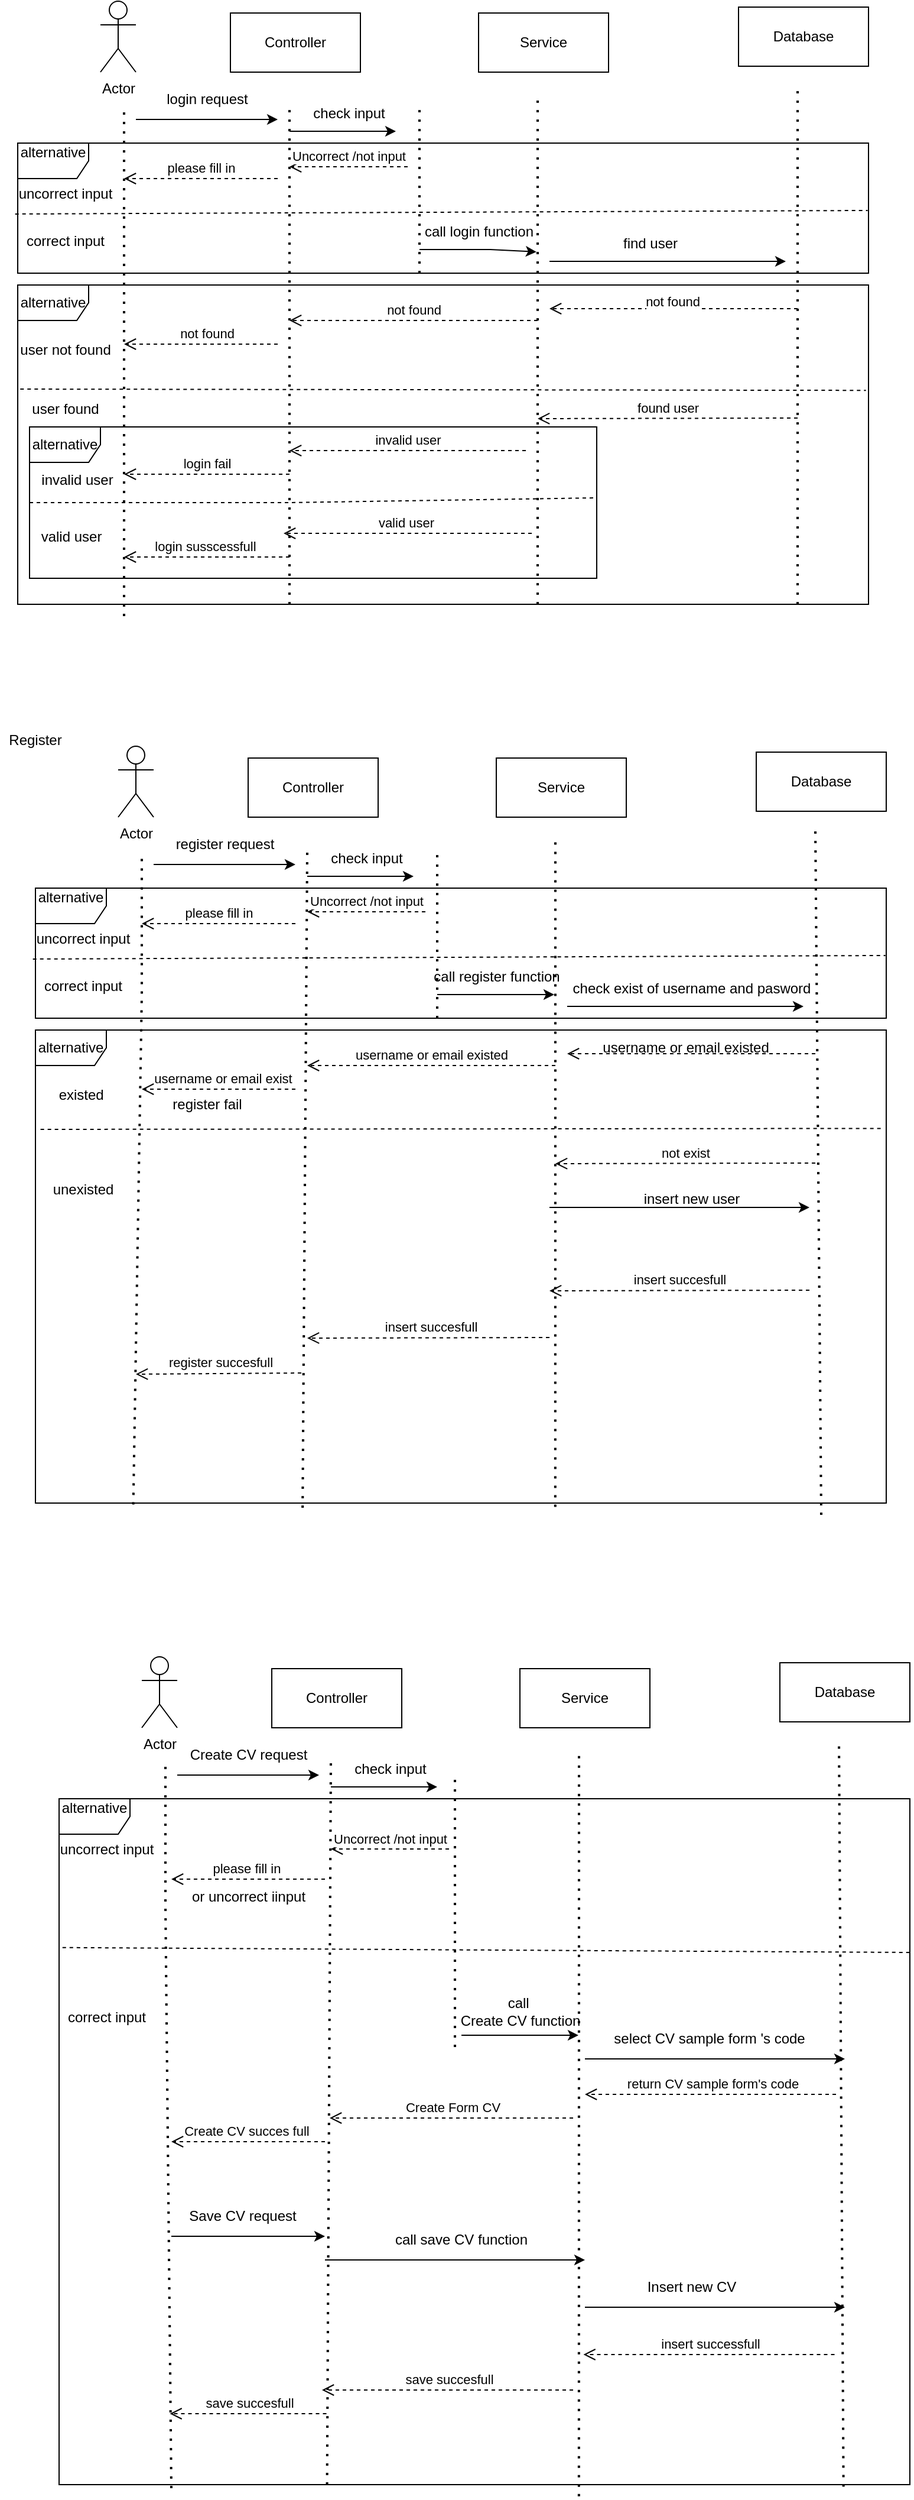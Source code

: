 <mxfile version="24.7.16">
  <diagram name="Page-1" id="SaGMsmlhRaV_A1o55CrC">
    <mxGraphModel dx="1050" dy="557" grid="1" gridSize="10" guides="1" tooltips="1" connect="1" arrows="1" fold="1" page="1" pageScale="1" pageWidth="850" pageHeight="1100" math="0" shadow="0">
      <root>
        <mxCell id="0" />
        <mxCell id="1" parent="0" />
        <mxCell id="qNYDKGZyeqneloQv9wIE-1" value="Actor" style="shape=umlActor;verticalLabelPosition=bottom;verticalAlign=top;html=1;" vertex="1" parent="1">
          <mxGeometry x="335" y="160" width="30" height="60" as="geometry" />
        </mxCell>
        <mxCell id="qNYDKGZyeqneloQv9wIE-2" value="Service" style="html=1;whiteSpace=wrap;" vertex="1" parent="1">
          <mxGeometry x="655" y="170" width="110" height="50" as="geometry" />
        </mxCell>
        <mxCell id="qNYDKGZyeqneloQv9wIE-3" value="Controller" style="html=1;whiteSpace=wrap;" vertex="1" parent="1">
          <mxGeometry x="445" y="170" width="110" height="50" as="geometry" />
        </mxCell>
        <mxCell id="qNYDKGZyeqneloQv9wIE-4" value="Database" style="html=1;whiteSpace=wrap;" vertex="1" parent="1">
          <mxGeometry x="875" y="165" width="110" height="50" as="geometry" />
        </mxCell>
        <mxCell id="qNYDKGZyeqneloQv9wIE-5" value="" style="endArrow=none;dashed=1;html=1;dashPattern=1 3;strokeWidth=2;rounded=0;" edge="1" parent="1">
          <mxGeometry width="50" height="50" relative="1" as="geometry">
            <mxPoint x="355" y="680" as="sourcePoint" />
            <mxPoint x="355" y="250" as="targetPoint" />
            <Array as="points">
              <mxPoint x="355" y="370" />
            </Array>
          </mxGeometry>
        </mxCell>
        <mxCell id="qNYDKGZyeqneloQv9wIE-6" value="" style="endArrow=none;dashed=1;html=1;dashPattern=1 3;strokeWidth=2;rounded=0;" edge="1" parent="1">
          <mxGeometry width="50" height="50" relative="1" as="geometry">
            <mxPoint x="495" y="670" as="sourcePoint" />
            <mxPoint x="495" y="250" as="targetPoint" />
          </mxGeometry>
        </mxCell>
        <mxCell id="qNYDKGZyeqneloQv9wIE-7" value="" style="endArrow=none;dashed=1;html=1;dashPattern=1 3;strokeWidth=2;rounded=0;" edge="1" parent="1">
          <mxGeometry width="50" height="50" relative="1" as="geometry">
            <mxPoint x="705" y="670" as="sourcePoint" />
            <mxPoint x="705" y="240" as="targetPoint" />
          </mxGeometry>
        </mxCell>
        <mxCell id="qNYDKGZyeqneloQv9wIE-8" value="" style="endArrow=none;dashed=1;html=1;dashPattern=1 3;strokeWidth=2;rounded=0;" edge="1" parent="1">
          <mxGeometry width="50" height="50" relative="1" as="geometry">
            <mxPoint x="925" y="670" as="sourcePoint" />
            <mxPoint x="925" y="230" as="targetPoint" />
          </mxGeometry>
        </mxCell>
        <mxCell id="qNYDKGZyeqneloQv9wIE-9" value="" style="endArrow=classic;html=1;rounded=0;" edge="1" parent="1">
          <mxGeometry width="50" height="50" relative="1" as="geometry">
            <mxPoint x="365" y="260" as="sourcePoint" />
            <mxPoint x="485" y="260" as="targetPoint" />
          </mxGeometry>
        </mxCell>
        <mxCell id="qNYDKGZyeqneloQv9wIE-10" value="login request" style="text;html=1;align=center;verticalAlign=middle;resizable=0;points=[];autosize=1;strokeColor=none;fillColor=none;" vertex="1" parent="1">
          <mxGeometry x="380" y="228" width="90" height="30" as="geometry" />
        </mxCell>
        <mxCell id="qNYDKGZyeqneloQv9wIE-11" value="" style="endArrow=classic;html=1;rounded=0;entryX=0.908;entryY=1.067;entryDx=0;entryDy=0;entryPerimeter=0;" edge="1" parent="1" target="qNYDKGZyeqneloQv9wIE-12">
          <mxGeometry width="50" height="50" relative="1" as="geometry">
            <mxPoint x="605" y="370" as="sourcePoint" />
            <mxPoint x="705" y="380" as="targetPoint" />
            <Array as="points">
              <mxPoint x="665" y="370" />
            </Array>
          </mxGeometry>
        </mxCell>
        <mxCell id="qNYDKGZyeqneloQv9wIE-12" value="call login function" style="text;html=1;align=center;verticalAlign=middle;resizable=0;points=[];autosize=1;strokeColor=none;fillColor=none;" vertex="1" parent="1">
          <mxGeometry x="595" y="340" width="120" height="30" as="geometry" />
        </mxCell>
        <mxCell id="qNYDKGZyeqneloQv9wIE-13" value="" style="endArrow=classic;html=1;rounded=0;" edge="1" parent="1">
          <mxGeometry width="50" height="50" relative="1" as="geometry">
            <mxPoint x="715" y="380" as="sourcePoint" />
            <mxPoint x="915" y="380" as="targetPoint" />
          </mxGeometry>
        </mxCell>
        <mxCell id="qNYDKGZyeqneloQv9wIE-14" value="find user" style="text;html=1;align=center;verticalAlign=middle;resizable=0;points=[];autosize=1;strokeColor=none;fillColor=none;" vertex="1" parent="1">
          <mxGeometry x="765" y="350" width="70" height="30" as="geometry" />
        </mxCell>
        <mxCell id="qNYDKGZyeqneloQv9wIE-15" value="" style="html=1;verticalAlign=bottom;endArrow=open;dashed=1;endSize=8;curved=0;rounded=0;" edge="1" parent="1">
          <mxGeometry relative="1" as="geometry">
            <mxPoint x="925" y="420" as="sourcePoint" />
            <mxPoint x="715" y="420" as="targetPoint" />
          </mxGeometry>
        </mxCell>
        <mxCell id="qNYDKGZyeqneloQv9wIE-16" value="not found" style="edgeLabel;html=1;align=center;verticalAlign=middle;resizable=0;points=[];" vertex="1" connectable="0" parent="qNYDKGZyeqneloQv9wIE-15">
          <mxGeometry x="0.009" y="-6" relative="1" as="geometry">
            <mxPoint as="offset" />
          </mxGeometry>
        </mxCell>
        <mxCell id="qNYDKGZyeqneloQv9wIE-17" value="not found" style="html=1;verticalAlign=bottom;endArrow=open;dashed=1;endSize=8;curved=0;rounded=0;" edge="1" parent="1">
          <mxGeometry x="-0.077" relative="1" as="geometry">
            <mxPoint x="485" y="450" as="sourcePoint" />
            <mxPoint x="355" y="450" as="targetPoint" />
            <mxPoint as="offset" />
          </mxGeometry>
        </mxCell>
        <mxCell id="qNYDKGZyeqneloQv9wIE-18" value="not found" style="html=1;verticalAlign=bottom;endArrow=open;dashed=1;endSize=8;curved=0;rounded=0;" edge="1" parent="1">
          <mxGeometry relative="1" as="geometry">
            <mxPoint x="705" y="430" as="sourcePoint" />
            <mxPoint x="495" y="430" as="targetPoint" />
          </mxGeometry>
        </mxCell>
        <mxCell id="qNYDKGZyeqneloQv9wIE-19" value="alternative" style="shape=umlFrame;whiteSpace=wrap;html=1;pointerEvents=0;" vertex="1" parent="1">
          <mxGeometry x="265" y="400" width="720" height="270" as="geometry" />
        </mxCell>
        <mxCell id="qNYDKGZyeqneloQv9wIE-20" value="" style="endArrow=none;dashed=1;html=1;rounded=0;exitX=0.003;exitY=0.326;exitDx=0;exitDy=0;exitPerimeter=0;entryX=0.997;entryY=0.33;entryDx=0;entryDy=0;entryPerimeter=0;" edge="1" parent="1" source="qNYDKGZyeqneloQv9wIE-19" target="qNYDKGZyeqneloQv9wIE-19">
          <mxGeometry width="50" height="50" relative="1" as="geometry">
            <mxPoint x="605" y="430" as="sourcePoint" />
            <mxPoint x="655" y="380" as="targetPoint" />
          </mxGeometry>
        </mxCell>
        <mxCell id="qNYDKGZyeqneloQv9wIE-21" value="user not found" style="text;html=1;align=center;verticalAlign=middle;resizable=0;points=[];autosize=1;strokeColor=none;fillColor=none;" vertex="1" parent="1">
          <mxGeometry x="255" y="440" width="100" height="30" as="geometry" />
        </mxCell>
        <mxCell id="qNYDKGZyeqneloQv9wIE-22" value="user found" style="text;html=1;align=center;verticalAlign=middle;resizable=0;points=[];autosize=1;strokeColor=none;fillColor=none;" vertex="1" parent="1">
          <mxGeometry x="265" y="490" width="80" height="30" as="geometry" />
        </mxCell>
        <mxCell id="qNYDKGZyeqneloQv9wIE-23" value="found user" style="html=1;verticalAlign=bottom;endArrow=open;dashed=1;endSize=8;curved=0;rounded=0;" edge="1" parent="1">
          <mxGeometry relative="1" as="geometry">
            <mxPoint x="925" y="512.5" as="sourcePoint" />
            <mxPoint x="705" y="513" as="targetPoint" />
          </mxGeometry>
        </mxCell>
        <mxCell id="qNYDKGZyeqneloQv9wIE-24" value="invalid user" style="html=1;verticalAlign=bottom;endArrow=open;dashed=1;endSize=8;curved=0;rounded=0;" edge="1" parent="1">
          <mxGeometry relative="1" as="geometry">
            <mxPoint x="695" y="540" as="sourcePoint" />
            <mxPoint x="495" y="540" as="targetPoint" />
          </mxGeometry>
        </mxCell>
        <mxCell id="qNYDKGZyeqneloQv9wIE-25" value="login fail" style="html=1;verticalAlign=bottom;endArrow=open;dashed=1;endSize=8;curved=0;rounded=0;" edge="1" parent="1">
          <mxGeometry relative="1" as="geometry">
            <mxPoint x="495" y="560" as="sourcePoint" />
            <mxPoint x="355" y="560" as="targetPoint" />
            <mxPoint as="offset" />
          </mxGeometry>
        </mxCell>
        <mxCell id="qNYDKGZyeqneloQv9wIE-26" value="valid user&amp;nbsp;" style="html=1;verticalAlign=bottom;endArrow=open;dashed=1;endSize=8;curved=0;rounded=0;" edge="1" parent="1">
          <mxGeometry relative="1" as="geometry">
            <mxPoint x="700" y="610" as="sourcePoint" />
            <mxPoint x="490" y="610" as="targetPoint" />
          </mxGeometry>
        </mxCell>
        <mxCell id="qNYDKGZyeqneloQv9wIE-27" value="login susscessfull&amp;nbsp;" style="html=1;verticalAlign=bottom;endArrow=open;dashed=1;endSize=8;curved=0;rounded=0;" edge="1" parent="1">
          <mxGeometry relative="1" as="geometry">
            <mxPoint x="495" y="630" as="sourcePoint" />
            <mxPoint x="355" y="630" as="targetPoint" />
            <Array as="points">
              <mxPoint x="435" y="630" />
            </Array>
            <mxPoint as="offset" />
          </mxGeometry>
        </mxCell>
        <mxCell id="qNYDKGZyeqneloQv9wIE-28" value="alternative" style="shape=umlFrame;whiteSpace=wrap;html=1;pointerEvents=0;" vertex="1" parent="1">
          <mxGeometry x="275" y="520" width="480" height="128" as="geometry" />
        </mxCell>
        <mxCell id="qNYDKGZyeqneloQv9wIE-29" value="" style="endArrow=none;dashed=1;html=1;rounded=0;" edge="1" parent="1">
          <mxGeometry width="50" height="50" relative="1" as="geometry">
            <mxPoint x="275" y="584" as="sourcePoint" />
            <mxPoint x="754" y="580" as="targetPoint" />
            <Array as="points">
              <mxPoint x="495" y="584" />
            </Array>
          </mxGeometry>
        </mxCell>
        <mxCell id="qNYDKGZyeqneloQv9wIE-30" value="invalid user" style="text;html=1;align=center;verticalAlign=middle;resizable=0;points=[];autosize=1;strokeColor=none;fillColor=none;" vertex="1" parent="1">
          <mxGeometry x="275" y="550" width="80" height="30" as="geometry" />
        </mxCell>
        <mxCell id="qNYDKGZyeqneloQv9wIE-31" value="valid user" style="text;html=1;align=center;verticalAlign=middle;resizable=0;points=[];autosize=1;strokeColor=none;fillColor=none;" vertex="1" parent="1">
          <mxGeometry x="275" y="598" width="70" height="30" as="geometry" />
        </mxCell>
        <mxCell id="qNYDKGZyeqneloQv9wIE-32" value="" style="endArrow=none;dashed=1;html=1;dashPattern=1 3;strokeWidth=2;rounded=0;" edge="1" parent="1">
          <mxGeometry width="50" height="50" relative="1" as="geometry">
            <mxPoint x="605" y="390" as="sourcePoint" />
            <mxPoint x="605" y="250" as="targetPoint" />
          </mxGeometry>
        </mxCell>
        <mxCell id="qNYDKGZyeqneloQv9wIE-33" value="" style="endArrow=classic;html=1;rounded=0;" edge="1" parent="1">
          <mxGeometry width="50" height="50" relative="1" as="geometry">
            <mxPoint x="495" y="270" as="sourcePoint" />
            <mxPoint x="585" y="270" as="targetPoint" />
          </mxGeometry>
        </mxCell>
        <mxCell id="qNYDKGZyeqneloQv9wIE-34" value="check input" style="text;html=1;align=center;verticalAlign=middle;resizable=0;points=[];autosize=1;strokeColor=none;fillColor=none;" vertex="1" parent="1">
          <mxGeometry x="505" y="240" width="80" height="30" as="geometry" />
        </mxCell>
        <mxCell id="qNYDKGZyeqneloQv9wIE-35" value="Uncorrect /not input" style="html=1;verticalAlign=bottom;endArrow=open;dashed=1;endSize=8;curved=0;rounded=0;" edge="1" parent="1">
          <mxGeometry relative="1" as="geometry">
            <mxPoint x="595" y="300" as="sourcePoint" />
            <mxPoint x="495" y="300" as="targetPoint" />
            <mxPoint as="offset" />
          </mxGeometry>
        </mxCell>
        <mxCell id="qNYDKGZyeqneloQv9wIE-36" value="please fill in" style="html=1;verticalAlign=bottom;endArrow=open;dashed=1;endSize=8;curved=0;rounded=0;" edge="1" parent="1">
          <mxGeometry relative="1" as="geometry">
            <mxPoint x="485" y="310" as="sourcePoint" />
            <mxPoint x="355" y="310" as="targetPoint" />
            <mxPoint as="offset" />
          </mxGeometry>
        </mxCell>
        <mxCell id="qNYDKGZyeqneloQv9wIE-37" value="alternative&lt;div&gt;&lt;br&gt;&lt;/div&gt;" style="shape=umlFrame;whiteSpace=wrap;html=1;pointerEvents=0;" vertex="1" parent="1">
          <mxGeometry x="265" y="280" width="720" height="110" as="geometry" />
        </mxCell>
        <mxCell id="qNYDKGZyeqneloQv9wIE-38" value="" style="endArrow=none;dashed=1;html=1;rounded=0;exitX=-0.003;exitY=0.545;exitDx=0;exitDy=0;exitPerimeter=0;entryX=0.999;entryY=0.518;entryDx=0;entryDy=0;entryPerimeter=0;" edge="1" parent="1" source="qNYDKGZyeqneloQv9wIE-37" target="qNYDKGZyeqneloQv9wIE-37">
          <mxGeometry width="50" height="50" relative="1" as="geometry">
            <mxPoint x="595" y="430" as="sourcePoint" />
            <mxPoint x="645" y="380" as="targetPoint" />
          </mxGeometry>
        </mxCell>
        <mxCell id="qNYDKGZyeqneloQv9wIE-39" value="uncorrect input" style="text;html=1;align=center;verticalAlign=middle;resizable=0;points=[];autosize=1;strokeColor=none;fillColor=none;" vertex="1" parent="1">
          <mxGeometry x="255" y="308" width="100" height="30" as="geometry" />
        </mxCell>
        <mxCell id="qNYDKGZyeqneloQv9wIE-40" value="correct input" style="text;html=1;align=center;verticalAlign=middle;resizable=0;points=[];autosize=1;strokeColor=none;fillColor=none;" vertex="1" parent="1">
          <mxGeometry x="260" y="348" width="90" height="30" as="geometry" />
        </mxCell>
        <mxCell id="qNYDKGZyeqneloQv9wIE-41" value="Actor" style="shape=umlActor;verticalLabelPosition=bottom;verticalAlign=top;html=1;" vertex="1" parent="1">
          <mxGeometry x="350" y="790" width="30" height="60" as="geometry" />
        </mxCell>
        <mxCell id="qNYDKGZyeqneloQv9wIE-42" value="Service" style="html=1;whiteSpace=wrap;" vertex="1" parent="1">
          <mxGeometry x="670" y="800" width="110" height="50" as="geometry" />
        </mxCell>
        <mxCell id="qNYDKGZyeqneloQv9wIE-43" value="Controller" style="html=1;whiteSpace=wrap;" vertex="1" parent="1">
          <mxGeometry x="460" y="800" width="110" height="50" as="geometry" />
        </mxCell>
        <mxCell id="qNYDKGZyeqneloQv9wIE-44" value="Database" style="html=1;whiteSpace=wrap;" vertex="1" parent="1">
          <mxGeometry x="890" y="795" width="110" height="50" as="geometry" />
        </mxCell>
        <mxCell id="qNYDKGZyeqneloQv9wIE-45" value="" style="endArrow=none;dashed=1;html=1;dashPattern=1 3;strokeWidth=2;rounded=0;exitX=0.115;exitY=1.003;exitDx=0;exitDy=0;exitPerimeter=0;" edge="1" parent="1" source="qNYDKGZyeqneloQv9wIE-59">
          <mxGeometry width="50" height="50" relative="1" as="geometry">
            <mxPoint x="370" y="1310" as="sourcePoint" />
            <mxPoint x="370" y="880" as="targetPoint" />
            <Array as="points">
              <mxPoint x="370" y="1000" />
            </Array>
          </mxGeometry>
        </mxCell>
        <mxCell id="qNYDKGZyeqneloQv9wIE-46" value="" style="endArrow=none;dashed=1;html=1;dashPattern=1 3;strokeWidth=2;rounded=0;exitX=0.314;exitY=1.01;exitDx=0;exitDy=0;exitPerimeter=0;" edge="1" parent="1" source="qNYDKGZyeqneloQv9wIE-59">
          <mxGeometry width="50" height="50" relative="1" as="geometry">
            <mxPoint x="510" y="1300" as="sourcePoint" />
            <mxPoint x="510" y="880" as="targetPoint" />
          </mxGeometry>
        </mxCell>
        <mxCell id="qNYDKGZyeqneloQv9wIE-47" value="" style="endArrow=none;dashed=1;html=1;dashPattern=1 3;strokeWidth=2;rounded=0;exitX=0.611;exitY=1.008;exitDx=0;exitDy=0;exitPerimeter=0;" edge="1" parent="1" source="qNYDKGZyeqneloQv9wIE-59">
          <mxGeometry width="50" height="50" relative="1" as="geometry">
            <mxPoint x="720" y="1300" as="sourcePoint" />
            <mxPoint x="720" y="870" as="targetPoint" />
          </mxGeometry>
        </mxCell>
        <mxCell id="qNYDKGZyeqneloQv9wIE-48" value="" style="endArrow=none;dashed=1;html=1;dashPattern=1 3;strokeWidth=2;rounded=0;" edge="1" parent="1">
          <mxGeometry width="50" height="50" relative="1" as="geometry">
            <mxPoint x="945" y="1440" as="sourcePoint" />
            <mxPoint x="940" y="860" as="targetPoint" />
          </mxGeometry>
        </mxCell>
        <mxCell id="qNYDKGZyeqneloQv9wIE-49" value="Register" style="text;html=1;align=center;verticalAlign=middle;whiteSpace=wrap;rounded=0;" vertex="1" parent="1">
          <mxGeometry x="250" y="770" width="60" height="30" as="geometry" />
        </mxCell>
        <mxCell id="qNYDKGZyeqneloQv9wIE-50" value="" style="endArrow=classic;html=1;rounded=0;" edge="1" parent="1">
          <mxGeometry width="50" height="50" relative="1" as="geometry">
            <mxPoint x="380" y="890" as="sourcePoint" />
            <mxPoint x="500" y="890" as="targetPoint" />
          </mxGeometry>
        </mxCell>
        <mxCell id="qNYDKGZyeqneloQv9wIE-51" value="register request" style="text;html=1;align=center;verticalAlign=middle;resizable=0;points=[];autosize=1;strokeColor=none;fillColor=none;" vertex="1" parent="1">
          <mxGeometry x="385" y="858" width="110" height="30" as="geometry" />
        </mxCell>
        <mxCell id="qNYDKGZyeqneloQv9wIE-52" value="" style="endArrow=classic;html=1;rounded=0;" edge="1" parent="1">
          <mxGeometry width="50" height="50" relative="1" as="geometry">
            <mxPoint x="620" y="1000" as="sourcePoint" />
            <mxPoint x="719" y="1000" as="targetPoint" />
            <Array as="points">
              <mxPoint x="680" y="1000" />
            </Array>
          </mxGeometry>
        </mxCell>
        <mxCell id="qNYDKGZyeqneloQv9wIE-53" value="call register function" style="text;html=1;align=center;verticalAlign=middle;resizable=0;points=[];autosize=1;strokeColor=none;fillColor=none;" vertex="1" parent="1">
          <mxGeometry x="605" y="970" width="130" height="30" as="geometry" />
        </mxCell>
        <mxCell id="qNYDKGZyeqneloQv9wIE-54" value="" style="endArrow=classic;html=1;rounded=0;" edge="1" parent="1">
          <mxGeometry width="50" height="50" relative="1" as="geometry">
            <mxPoint x="730" y="1010" as="sourcePoint" />
            <mxPoint x="930" y="1010" as="targetPoint" />
          </mxGeometry>
        </mxCell>
        <mxCell id="qNYDKGZyeqneloQv9wIE-55" value="check exist of username and pasword" style="text;html=1;align=center;verticalAlign=middle;resizable=0;points=[];autosize=1;strokeColor=none;fillColor=none;" vertex="1" parent="1">
          <mxGeometry x="725" y="980" width="220" height="30" as="geometry" />
        </mxCell>
        <mxCell id="qNYDKGZyeqneloQv9wIE-56" value="" style="html=1;verticalAlign=bottom;endArrow=open;dashed=1;endSize=8;curved=0;rounded=0;" edge="1" parent="1">
          <mxGeometry relative="1" as="geometry">
            <mxPoint x="940" y="1050" as="sourcePoint" />
            <mxPoint x="730" y="1050" as="targetPoint" />
          </mxGeometry>
        </mxCell>
        <mxCell id="qNYDKGZyeqneloQv9wIE-57" value="username or email exist&amp;nbsp;" style="html=1;verticalAlign=bottom;endArrow=open;dashed=1;endSize=8;curved=0;rounded=0;" edge="1" parent="1">
          <mxGeometry x="-0.077" relative="1" as="geometry">
            <mxPoint x="500" y="1080" as="sourcePoint" />
            <mxPoint x="370" y="1080" as="targetPoint" />
            <mxPoint as="offset" />
          </mxGeometry>
        </mxCell>
        <mxCell id="qNYDKGZyeqneloQv9wIE-58" value="username or email existed" style="html=1;verticalAlign=bottom;endArrow=open;dashed=1;endSize=8;curved=0;rounded=0;" edge="1" parent="1">
          <mxGeometry relative="1" as="geometry">
            <mxPoint x="720" y="1060" as="sourcePoint" />
            <mxPoint x="510" y="1060" as="targetPoint" />
          </mxGeometry>
        </mxCell>
        <mxCell id="qNYDKGZyeqneloQv9wIE-59" value="alternative" style="shape=umlFrame;whiteSpace=wrap;html=1;pointerEvents=0;" vertex="1" parent="1">
          <mxGeometry x="280" y="1030" width="720" height="400" as="geometry" />
        </mxCell>
        <mxCell id="qNYDKGZyeqneloQv9wIE-60" value="" style="endArrow=none;dashed=1;html=1;rounded=0;exitX=0.006;exitY=0.21;exitDx=0;exitDy=0;exitPerimeter=0;entryX=0.996;entryY=0.208;entryDx=0;entryDy=0;entryPerimeter=0;" edge="1" parent="1" source="qNYDKGZyeqneloQv9wIE-59" target="qNYDKGZyeqneloQv9wIE-59">
          <mxGeometry width="50" height="50" relative="1" as="geometry">
            <mxPoint x="620" y="1060" as="sourcePoint" />
            <mxPoint x="670" y="1010" as="targetPoint" />
          </mxGeometry>
        </mxCell>
        <mxCell id="qNYDKGZyeqneloQv9wIE-61" value="existed&amp;nbsp;" style="text;html=1;align=center;verticalAlign=middle;resizable=0;points=[];autosize=1;strokeColor=none;fillColor=none;" vertex="1" parent="1">
          <mxGeometry x="290" y="1070" width="60" height="30" as="geometry" />
        </mxCell>
        <mxCell id="qNYDKGZyeqneloQv9wIE-62" value="unexisted" style="text;html=1;align=center;verticalAlign=middle;resizable=0;points=[];autosize=1;strokeColor=none;fillColor=none;" vertex="1" parent="1">
          <mxGeometry x="285" y="1150" width="70" height="30" as="geometry" />
        </mxCell>
        <mxCell id="qNYDKGZyeqneloQv9wIE-63" value="not exist" style="html=1;verticalAlign=bottom;endArrow=open;dashed=1;endSize=8;curved=0;rounded=0;" edge="1" parent="1">
          <mxGeometry relative="1" as="geometry">
            <mxPoint x="940" y="1142.5" as="sourcePoint" />
            <mxPoint x="720" y="1143" as="targetPoint" />
          </mxGeometry>
        </mxCell>
        <mxCell id="qNYDKGZyeqneloQv9wIE-64" value="" style="endArrow=none;dashed=1;html=1;dashPattern=1 3;strokeWidth=2;rounded=0;" edge="1" parent="1">
          <mxGeometry width="50" height="50" relative="1" as="geometry">
            <mxPoint x="620" y="1020" as="sourcePoint" />
            <mxPoint x="620" y="880" as="targetPoint" />
          </mxGeometry>
        </mxCell>
        <mxCell id="qNYDKGZyeqneloQv9wIE-65" value="" style="endArrow=classic;html=1;rounded=0;" edge="1" parent="1">
          <mxGeometry width="50" height="50" relative="1" as="geometry">
            <mxPoint x="510" y="900" as="sourcePoint" />
            <mxPoint x="600" y="900" as="targetPoint" />
          </mxGeometry>
        </mxCell>
        <mxCell id="qNYDKGZyeqneloQv9wIE-66" value="check input" style="text;html=1;align=center;verticalAlign=middle;resizable=0;points=[];autosize=1;strokeColor=none;fillColor=none;" vertex="1" parent="1">
          <mxGeometry x="520" y="870" width="80" height="30" as="geometry" />
        </mxCell>
        <mxCell id="qNYDKGZyeqneloQv9wIE-67" value="Uncorrect /not input" style="html=1;verticalAlign=bottom;endArrow=open;dashed=1;endSize=8;curved=0;rounded=0;" edge="1" parent="1">
          <mxGeometry relative="1" as="geometry">
            <mxPoint x="610" y="930" as="sourcePoint" />
            <mxPoint x="510" y="930" as="targetPoint" />
            <mxPoint as="offset" />
          </mxGeometry>
        </mxCell>
        <mxCell id="qNYDKGZyeqneloQv9wIE-68" value="please fill in" style="html=1;verticalAlign=bottom;endArrow=open;dashed=1;endSize=8;curved=0;rounded=0;" edge="1" parent="1">
          <mxGeometry relative="1" as="geometry">
            <mxPoint x="500" y="940" as="sourcePoint" />
            <mxPoint x="370" y="940" as="targetPoint" />
            <mxPoint as="offset" />
          </mxGeometry>
        </mxCell>
        <mxCell id="qNYDKGZyeqneloQv9wIE-69" value="alternative&lt;div&gt;&lt;br&gt;&lt;/div&gt;" style="shape=umlFrame;whiteSpace=wrap;html=1;pointerEvents=0;" vertex="1" parent="1">
          <mxGeometry x="280" y="910" width="720" height="110" as="geometry" />
        </mxCell>
        <mxCell id="qNYDKGZyeqneloQv9wIE-70" value="" style="endArrow=none;dashed=1;html=1;rounded=0;exitX=-0.003;exitY=0.545;exitDx=0;exitDy=0;exitPerimeter=0;entryX=0.999;entryY=0.518;entryDx=0;entryDy=0;entryPerimeter=0;" edge="1" parent="1" source="qNYDKGZyeqneloQv9wIE-69" target="qNYDKGZyeqneloQv9wIE-69">
          <mxGeometry width="50" height="50" relative="1" as="geometry">
            <mxPoint x="610" y="1060" as="sourcePoint" />
            <mxPoint x="660" y="1010" as="targetPoint" />
          </mxGeometry>
        </mxCell>
        <mxCell id="qNYDKGZyeqneloQv9wIE-71" value="uncorrect input" style="text;html=1;align=center;verticalAlign=middle;resizable=0;points=[];autosize=1;strokeColor=none;fillColor=none;" vertex="1" parent="1">
          <mxGeometry x="270" y="938" width="100" height="30" as="geometry" />
        </mxCell>
        <mxCell id="qNYDKGZyeqneloQv9wIE-72" value="correct input" style="text;html=1;align=center;verticalAlign=middle;resizable=0;points=[];autosize=1;strokeColor=none;fillColor=none;" vertex="1" parent="1">
          <mxGeometry x="275" y="978" width="90" height="30" as="geometry" />
        </mxCell>
        <mxCell id="qNYDKGZyeqneloQv9wIE-73" value="username or email existed" style="text;html=1;align=center;verticalAlign=middle;resizable=0;points=[];autosize=1;strokeColor=none;fillColor=none;" vertex="1" parent="1">
          <mxGeometry x="750" y="1030" width="160" height="30" as="geometry" />
        </mxCell>
        <mxCell id="qNYDKGZyeqneloQv9wIE-74" value="register fail" style="text;html=1;align=center;verticalAlign=middle;resizable=0;points=[];autosize=1;strokeColor=none;fillColor=none;" vertex="1" parent="1">
          <mxGeometry x="385" y="1078" width="80" height="30" as="geometry" />
        </mxCell>
        <mxCell id="qNYDKGZyeqneloQv9wIE-75" value="" style="endArrow=classic;html=1;rounded=0;" edge="1" parent="1">
          <mxGeometry width="50" height="50" relative="1" as="geometry">
            <mxPoint x="715" y="1180" as="sourcePoint" />
            <mxPoint x="935" y="1180" as="targetPoint" />
          </mxGeometry>
        </mxCell>
        <mxCell id="qNYDKGZyeqneloQv9wIE-76" value="insert new user" style="text;html=1;align=center;verticalAlign=middle;resizable=0;points=[];autosize=1;strokeColor=none;fillColor=none;" vertex="1" parent="1">
          <mxGeometry x="785" y="1158" width="100" height="30" as="geometry" />
        </mxCell>
        <mxCell id="qNYDKGZyeqneloQv9wIE-77" value="insert succesfull" style="html=1;verticalAlign=bottom;endArrow=open;dashed=1;endSize=8;curved=0;rounded=0;" edge="1" parent="1">
          <mxGeometry relative="1" as="geometry">
            <mxPoint x="935" y="1250" as="sourcePoint" />
            <mxPoint x="715" y="1250.5" as="targetPoint" />
          </mxGeometry>
        </mxCell>
        <mxCell id="qNYDKGZyeqneloQv9wIE-78" value="&amp;nbsp;insert succesfull" style="html=1;verticalAlign=bottom;endArrow=open;dashed=1;endSize=8;curved=0;rounded=0;" edge="1" parent="1">
          <mxGeometry relative="1" as="geometry">
            <mxPoint x="715" y="1290" as="sourcePoint" />
            <mxPoint x="510" y="1290.5" as="targetPoint" />
            <mxPoint as="offset" />
          </mxGeometry>
        </mxCell>
        <mxCell id="qNYDKGZyeqneloQv9wIE-79" value="&amp;nbsp;register succesfull" style="html=1;verticalAlign=bottom;endArrow=open;dashed=1;endSize=8;curved=0;rounded=0;" edge="1" parent="1">
          <mxGeometry relative="1" as="geometry">
            <mxPoint x="505" y="1320" as="sourcePoint" />
            <mxPoint x="365" y="1321" as="targetPoint" />
            <mxPoint as="offset" />
          </mxGeometry>
        </mxCell>
        <mxCell id="qNYDKGZyeqneloQv9wIE-80" value="Actor" style="shape=umlActor;verticalLabelPosition=bottom;verticalAlign=top;html=1;" vertex="1" parent="1">
          <mxGeometry x="370" y="1560" width="30" height="60" as="geometry" />
        </mxCell>
        <mxCell id="qNYDKGZyeqneloQv9wIE-81" value="Service" style="html=1;whiteSpace=wrap;" vertex="1" parent="1">
          <mxGeometry x="690" y="1570" width="110" height="50" as="geometry" />
        </mxCell>
        <mxCell id="qNYDKGZyeqneloQv9wIE-82" value="Controller" style="html=1;whiteSpace=wrap;" vertex="1" parent="1">
          <mxGeometry x="480" y="1570" width="110" height="50" as="geometry" />
        </mxCell>
        <mxCell id="qNYDKGZyeqneloQv9wIE-83" value="Database" style="html=1;whiteSpace=wrap;" vertex="1" parent="1">
          <mxGeometry x="910" y="1565" width="110" height="50" as="geometry" />
        </mxCell>
        <mxCell id="qNYDKGZyeqneloQv9wIE-84" value="" style="endArrow=none;dashed=1;html=1;dashPattern=1 3;strokeWidth=2;rounded=0;" edge="1" parent="1">
          <mxGeometry width="50" height="50" relative="1" as="geometry">
            <mxPoint x="395" y="2263" as="sourcePoint" />
            <mxPoint x="390" y="1650" as="targetPoint" />
            <Array as="points">
              <mxPoint x="390" y="1770" />
            </Array>
          </mxGeometry>
        </mxCell>
        <mxCell id="qNYDKGZyeqneloQv9wIE-85" value="" style="endArrow=none;dashed=1;html=1;dashPattern=1 3;strokeWidth=2;rounded=0;exitX=0.315;exitY=1;exitDx=0;exitDy=0;exitPerimeter=0;" edge="1" parent="1" source="qNYDKGZyeqneloQv9wIE-97">
          <mxGeometry width="50" height="50" relative="1" as="geometry">
            <mxPoint x="526.08" y="2201.6" as="sourcePoint" />
            <mxPoint x="530" y="1650" as="targetPoint" />
          </mxGeometry>
        </mxCell>
        <mxCell id="qNYDKGZyeqneloQv9wIE-86" value="" style="endArrow=none;dashed=1;html=1;dashPattern=1 3;strokeWidth=2;rounded=0;exitX=0.611;exitY=1.017;exitDx=0;exitDy=0;exitPerimeter=0;" edge="1" parent="1" source="qNYDKGZyeqneloQv9wIE-97">
          <mxGeometry width="50" height="50" relative="1" as="geometry">
            <mxPoint x="739.92" y="2201.28" as="sourcePoint" />
            <mxPoint x="740" y="1640" as="targetPoint" />
          </mxGeometry>
        </mxCell>
        <mxCell id="qNYDKGZyeqneloQv9wIE-87" value="" style="endArrow=none;dashed=1;html=1;dashPattern=1 3;strokeWidth=2;rounded=0;exitX=0.922;exitY=1.003;exitDx=0;exitDy=0;exitPerimeter=0;" edge="1" parent="1" source="qNYDKGZyeqneloQv9wIE-97">
          <mxGeometry width="50" height="50" relative="1" as="geometry">
            <mxPoint x="965" y="2210" as="sourcePoint" />
            <mxPoint x="960" y="1630" as="targetPoint" />
          </mxGeometry>
        </mxCell>
        <mxCell id="qNYDKGZyeqneloQv9wIE-88" value="" style="endArrow=classic;html=1;rounded=0;" edge="1" parent="1">
          <mxGeometry width="50" height="50" relative="1" as="geometry">
            <mxPoint x="400" y="1660" as="sourcePoint" />
            <mxPoint x="520" y="1660" as="targetPoint" />
          </mxGeometry>
        </mxCell>
        <mxCell id="qNYDKGZyeqneloQv9wIE-89" value="Create CV request" style="text;html=1;align=center;verticalAlign=middle;resizable=0;points=[];autosize=1;strokeColor=none;fillColor=none;" vertex="1" parent="1">
          <mxGeometry x="400" y="1628" width="120" height="30" as="geometry" />
        </mxCell>
        <mxCell id="qNYDKGZyeqneloQv9wIE-90" value="" style="endArrow=classic;html=1;rounded=0;" edge="1" parent="1">
          <mxGeometry width="50" height="50" relative="1" as="geometry">
            <mxPoint x="640.5" y="1880" as="sourcePoint" />
            <mxPoint x="739.5" y="1880" as="targetPoint" />
            <Array as="points">
              <mxPoint x="700.5" y="1880" />
            </Array>
          </mxGeometry>
        </mxCell>
        <mxCell id="qNYDKGZyeqneloQv9wIE-91" value="call&amp;nbsp;&lt;div&gt;Create CV function&lt;/div&gt;" style="text;html=1;align=center;verticalAlign=middle;resizable=0;points=[];autosize=1;strokeColor=none;fillColor=none;" vertex="1" parent="1">
          <mxGeometry x="630" y="1840" width="120" height="40" as="geometry" />
        </mxCell>
        <mxCell id="qNYDKGZyeqneloQv9wIE-92" value="" style="endArrow=none;dashed=1;html=1;dashPattern=1 3;strokeWidth=2;rounded=0;" edge="1" parent="1">
          <mxGeometry width="50" height="50" relative="1" as="geometry">
            <mxPoint x="635" y="1890" as="sourcePoint" />
            <mxPoint x="635" y="1660" as="targetPoint" />
          </mxGeometry>
        </mxCell>
        <mxCell id="qNYDKGZyeqneloQv9wIE-93" value="" style="endArrow=classic;html=1;rounded=0;" edge="1" parent="1">
          <mxGeometry width="50" height="50" relative="1" as="geometry">
            <mxPoint x="530" y="1670" as="sourcePoint" />
            <mxPoint x="620" y="1670" as="targetPoint" />
          </mxGeometry>
        </mxCell>
        <mxCell id="qNYDKGZyeqneloQv9wIE-94" value="check input" style="text;html=1;align=center;verticalAlign=middle;resizable=0;points=[];autosize=1;strokeColor=none;fillColor=none;" vertex="1" parent="1">
          <mxGeometry x="540" y="1640" width="80" height="30" as="geometry" />
        </mxCell>
        <mxCell id="qNYDKGZyeqneloQv9wIE-95" value="Uncorrect /not input" style="html=1;verticalAlign=bottom;endArrow=open;dashed=1;endSize=8;curved=0;rounded=0;" edge="1" parent="1">
          <mxGeometry relative="1" as="geometry">
            <mxPoint x="630" y="1722.5" as="sourcePoint" />
            <mxPoint x="530" y="1722.5" as="targetPoint" />
            <mxPoint as="offset" />
          </mxGeometry>
        </mxCell>
        <mxCell id="qNYDKGZyeqneloQv9wIE-96" value="please fill in&amp;nbsp;" style="html=1;verticalAlign=bottom;endArrow=open;dashed=1;endSize=8;curved=0;rounded=0;" edge="1" parent="1">
          <mxGeometry relative="1" as="geometry">
            <mxPoint x="525" y="1748" as="sourcePoint" />
            <mxPoint x="395" y="1748" as="targetPoint" />
            <mxPoint as="offset" />
          </mxGeometry>
        </mxCell>
        <mxCell id="qNYDKGZyeqneloQv9wIE-97" value="alternative&lt;div&gt;&lt;br&gt;&lt;/div&gt;" style="shape=umlFrame;whiteSpace=wrap;html=1;pointerEvents=0;" vertex="1" parent="1">
          <mxGeometry x="300" y="1680" width="720" height="580" as="geometry" />
        </mxCell>
        <mxCell id="qNYDKGZyeqneloQv9wIE-98" value="" style="endArrow=none;dashed=1;html=1;rounded=0;exitX=0.004;exitY=0.217;exitDx=0;exitDy=0;exitPerimeter=0;" edge="1" parent="1" source="qNYDKGZyeqneloQv9wIE-97">
          <mxGeometry width="50" height="50" relative="1" as="geometry">
            <mxPoint x="630" y="1830" as="sourcePoint" />
            <mxPoint x="1021" y="1810" as="targetPoint" />
          </mxGeometry>
        </mxCell>
        <mxCell id="qNYDKGZyeqneloQv9wIE-99" value="uncorrect input" style="text;html=1;align=center;verticalAlign=middle;resizable=0;points=[];autosize=1;strokeColor=none;fillColor=none;" vertex="1" parent="1">
          <mxGeometry x="290" y="1708" width="100" height="30" as="geometry" />
        </mxCell>
        <mxCell id="qNYDKGZyeqneloQv9wIE-100" value="correct input" style="text;html=1;align=center;verticalAlign=middle;resizable=0;points=[];autosize=1;strokeColor=none;fillColor=none;" vertex="1" parent="1">
          <mxGeometry x="295" y="1850" width="90" height="30" as="geometry" />
        </mxCell>
        <mxCell id="qNYDKGZyeqneloQv9wIE-101" value="or uncorrect iinput" style="text;html=1;align=center;verticalAlign=middle;resizable=0;points=[];autosize=1;strokeColor=none;fillColor=none;" vertex="1" parent="1">
          <mxGeometry x="400" y="1748" width="120" height="30" as="geometry" />
        </mxCell>
        <mxCell id="qNYDKGZyeqneloQv9wIE-102" value="Create Form CV" style="html=1;verticalAlign=bottom;endArrow=open;dashed=1;endSize=8;curved=0;rounded=0;" edge="1" parent="1">
          <mxGeometry x="-0.012" relative="1" as="geometry">
            <mxPoint x="735" y="1950" as="sourcePoint" />
            <mxPoint x="529" y="1950" as="targetPoint" />
            <mxPoint as="offset" />
          </mxGeometry>
        </mxCell>
        <mxCell id="qNYDKGZyeqneloQv9wIE-103" value="" style="endArrow=classic;html=1;rounded=0;" edge="1" parent="1">
          <mxGeometry width="50" height="50" relative="1" as="geometry">
            <mxPoint x="745" y="1900" as="sourcePoint" />
            <mxPoint x="965" y="1900" as="targetPoint" />
          </mxGeometry>
        </mxCell>
        <mxCell id="qNYDKGZyeqneloQv9wIE-104" value="select CV sample form &#39;s code" style="text;html=1;align=center;verticalAlign=middle;resizable=0;points=[];autosize=1;strokeColor=none;fillColor=none;" vertex="1" parent="1">
          <mxGeometry x="755" y="1868" width="190" height="30" as="geometry" />
        </mxCell>
        <mxCell id="qNYDKGZyeqneloQv9wIE-105" value="return CV sample form&#39;s code" style="html=1;verticalAlign=bottom;endArrow=open;dashed=1;endSize=8;curved=0;rounded=0;" edge="1" parent="1">
          <mxGeometry x="-0.012" relative="1" as="geometry">
            <mxPoint x="957.5" y="1930" as="sourcePoint" />
            <mxPoint x="745" y="1930" as="targetPoint" />
            <mxPoint as="offset" />
          </mxGeometry>
        </mxCell>
        <mxCell id="qNYDKGZyeqneloQv9wIE-106" value="Create CV succes full&amp;nbsp;" style="html=1;verticalAlign=bottom;endArrow=open;dashed=1;endSize=8;curved=0;rounded=0;" edge="1" parent="1">
          <mxGeometry relative="1" as="geometry">
            <mxPoint x="525" y="1970" as="sourcePoint" />
            <mxPoint x="395" y="1970" as="targetPoint" />
            <mxPoint as="offset" />
          </mxGeometry>
        </mxCell>
        <mxCell id="qNYDKGZyeqneloQv9wIE-107" value="" style="endArrow=classic;html=1;rounded=0;" edge="1" parent="1">
          <mxGeometry width="50" height="50" relative="1" as="geometry">
            <mxPoint x="395" y="2050" as="sourcePoint" />
            <mxPoint x="525" y="2050" as="targetPoint" />
          </mxGeometry>
        </mxCell>
        <mxCell id="qNYDKGZyeqneloQv9wIE-108" value="Save CV request" style="text;html=1;align=center;verticalAlign=middle;resizable=0;points=[];autosize=1;strokeColor=none;fillColor=none;" vertex="1" parent="1">
          <mxGeometry x="400" y="2018" width="110" height="30" as="geometry" />
        </mxCell>
        <mxCell id="qNYDKGZyeqneloQv9wIE-109" value="" style="endArrow=classic;html=1;rounded=0;" edge="1" parent="1">
          <mxGeometry width="50" height="50" relative="1" as="geometry">
            <mxPoint x="525" y="2070" as="sourcePoint" />
            <mxPoint x="745" y="2070" as="targetPoint" />
          </mxGeometry>
        </mxCell>
        <mxCell id="qNYDKGZyeqneloQv9wIE-110" value="call save CV function" style="text;html=1;align=center;verticalAlign=middle;resizable=0;points=[];autosize=1;strokeColor=none;fillColor=none;" vertex="1" parent="1">
          <mxGeometry x="570" y="2038" width="140" height="30" as="geometry" />
        </mxCell>
        <mxCell id="qNYDKGZyeqneloQv9wIE-111" value="" style="endArrow=classic;html=1;rounded=0;" edge="1" parent="1">
          <mxGeometry width="50" height="50" relative="1" as="geometry">
            <mxPoint x="745" y="2110" as="sourcePoint" />
            <mxPoint x="965" y="2110" as="targetPoint" />
          </mxGeometry>
        </mxCell>
        <mxCell id="qNYDKGZyeqneloQv9wIE-112" value="Insert new CV" style="text;html=1;align=center;verticalAlign=middle;resizable=0;points=[];autosize=1;strokeColor=none;fillColor=none;" vertex="1" parent="1">
          <mxGeometry x="785" y="2078" width="100" height="30" as="geometry" />
        </mxCell>
        <mxCell id="qNYDKGZyeqneloQv9wIE-113" value="insert successfull" style="html=1;verticalAlign=bottom;endArrow=open;dashed=1;endSize=8;curved=0;rounded=0;" edge="1" parent="1">
          <mxGeometry x="-0.012" relative="1" as="geometry">
            <mxPoint x="956.25" y="2150" as="sourcePoint" />
            <mxPoint x="743.75" y="2150" as="targetPoint" />
            <mxPoint as="offset" />
          </mxGeometry>
        </mxCell>
        <mxCell id="qNYDKGZyeqneloQv9wIE-114" value="save succesfull" style="html=1;verticalAlign=bottom;endArrow=open;dashed=1;endSize=8;curved=0;rounded=0;" edge="1" parent="1">
          <mxGeometry x="-0.012" relative="1" as="geometry">
            <mxPoint x="735" y="2180" as="sourcePoint" />
            <mxPoint x="522.5" y="2180" as="targetPoint" />
            <mxPoint as="offset" />
          </mxGeometry>
        </mxCell>
        <mxCell id="qNYDKGZyeqneloQv9wIE-115" value="save succesfull" style="html=1;verticalAlign=bottom;endArrow=open;dashed=1;endSize=8;curved=0;rounded=0;" edge="1" parent="1">
          <mxGeometry x="-0.012" relative="1" as="geometry">
            <mxPoint x="526.25" y="2200" as="sourcePoint" />
            <mxPoint x="393.75" y="2200" as="targetPoint" />
            <mxPoint as="offset" />
          </mxGeometry>
        </mxCell>
      </root>
    </mxGraphModel>
  </diagram>
</mxfile>
